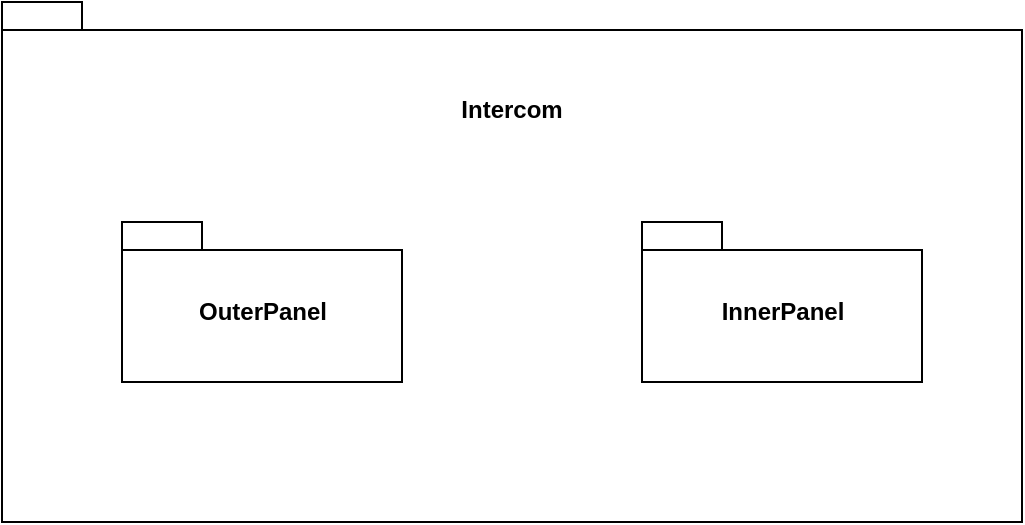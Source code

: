<mxfile version="17.1.3" type="device"><diagram id="2JYHQPU6HZ8jX-1Ne2no" name="Page-1"><mxGraphModel dx="1422" dy="705" grid="1" gridSize="10" guides="1" tooltips="1" connect="1" arrows="1" fold="1" page="1" pageScale="1" pageWidth="850" pageHeight="1100" math="0" shadow="0"><root><mxCell id="0"/><mxCell id="1" parent="0"/><mxCell id="dF1LqvfE3q0f81WbboMQ-3" value="" style="shape=folder;fontStyle=1;spacingTop=10;tabWidth=40;tabHeight=14;tabPosition=left;html=1;" parent="1" vertex="1"><mxGeometry x="140" y="100" width="510" height="260" as="geometry"/></mxCell><mxCell id="dF1LqvfE3q0f81WbboMQ-4" value="Intercom" style="text;align=center;fontStyle=1;verticalAlign=middle;spacingLeft=3;spacingRight=3;strokeColor=none;rotatable=0;points=[[0,0.5],[1,0.5]];portConstraint=eastwest;" parent="1" vertex="1"><mxGeometry x="355" y="140" width="80" height="26" as="geometry"/></mxCell><mxCell id="dF1LqvfE3q0f81WbboMQ-5" value="OuterPanel" style="shape=folder;fontStyle=1;spacingTop=10;tabWidth=40;tabHeight=14;tabPosition=left;html=1;" parent="1" vertex="1"><mxGeometry x="200" y="210" width="140" height="80" as="geometry"/></mxCell><mxCell id="dF1LqvfE3q0f81WbboMQ-7" value="InnerPanel" style="shape=folder;fontStyle=1;spacingTop=10;tabWidth=40;tabHeight=14;tabPosition=left;html=1;" parent="1" vertex="1"><mxGeometry x="460" y="210" width="140" height="80" as="geometry"/></mxCell></root></mxGraphModel></diagram></mxfile>